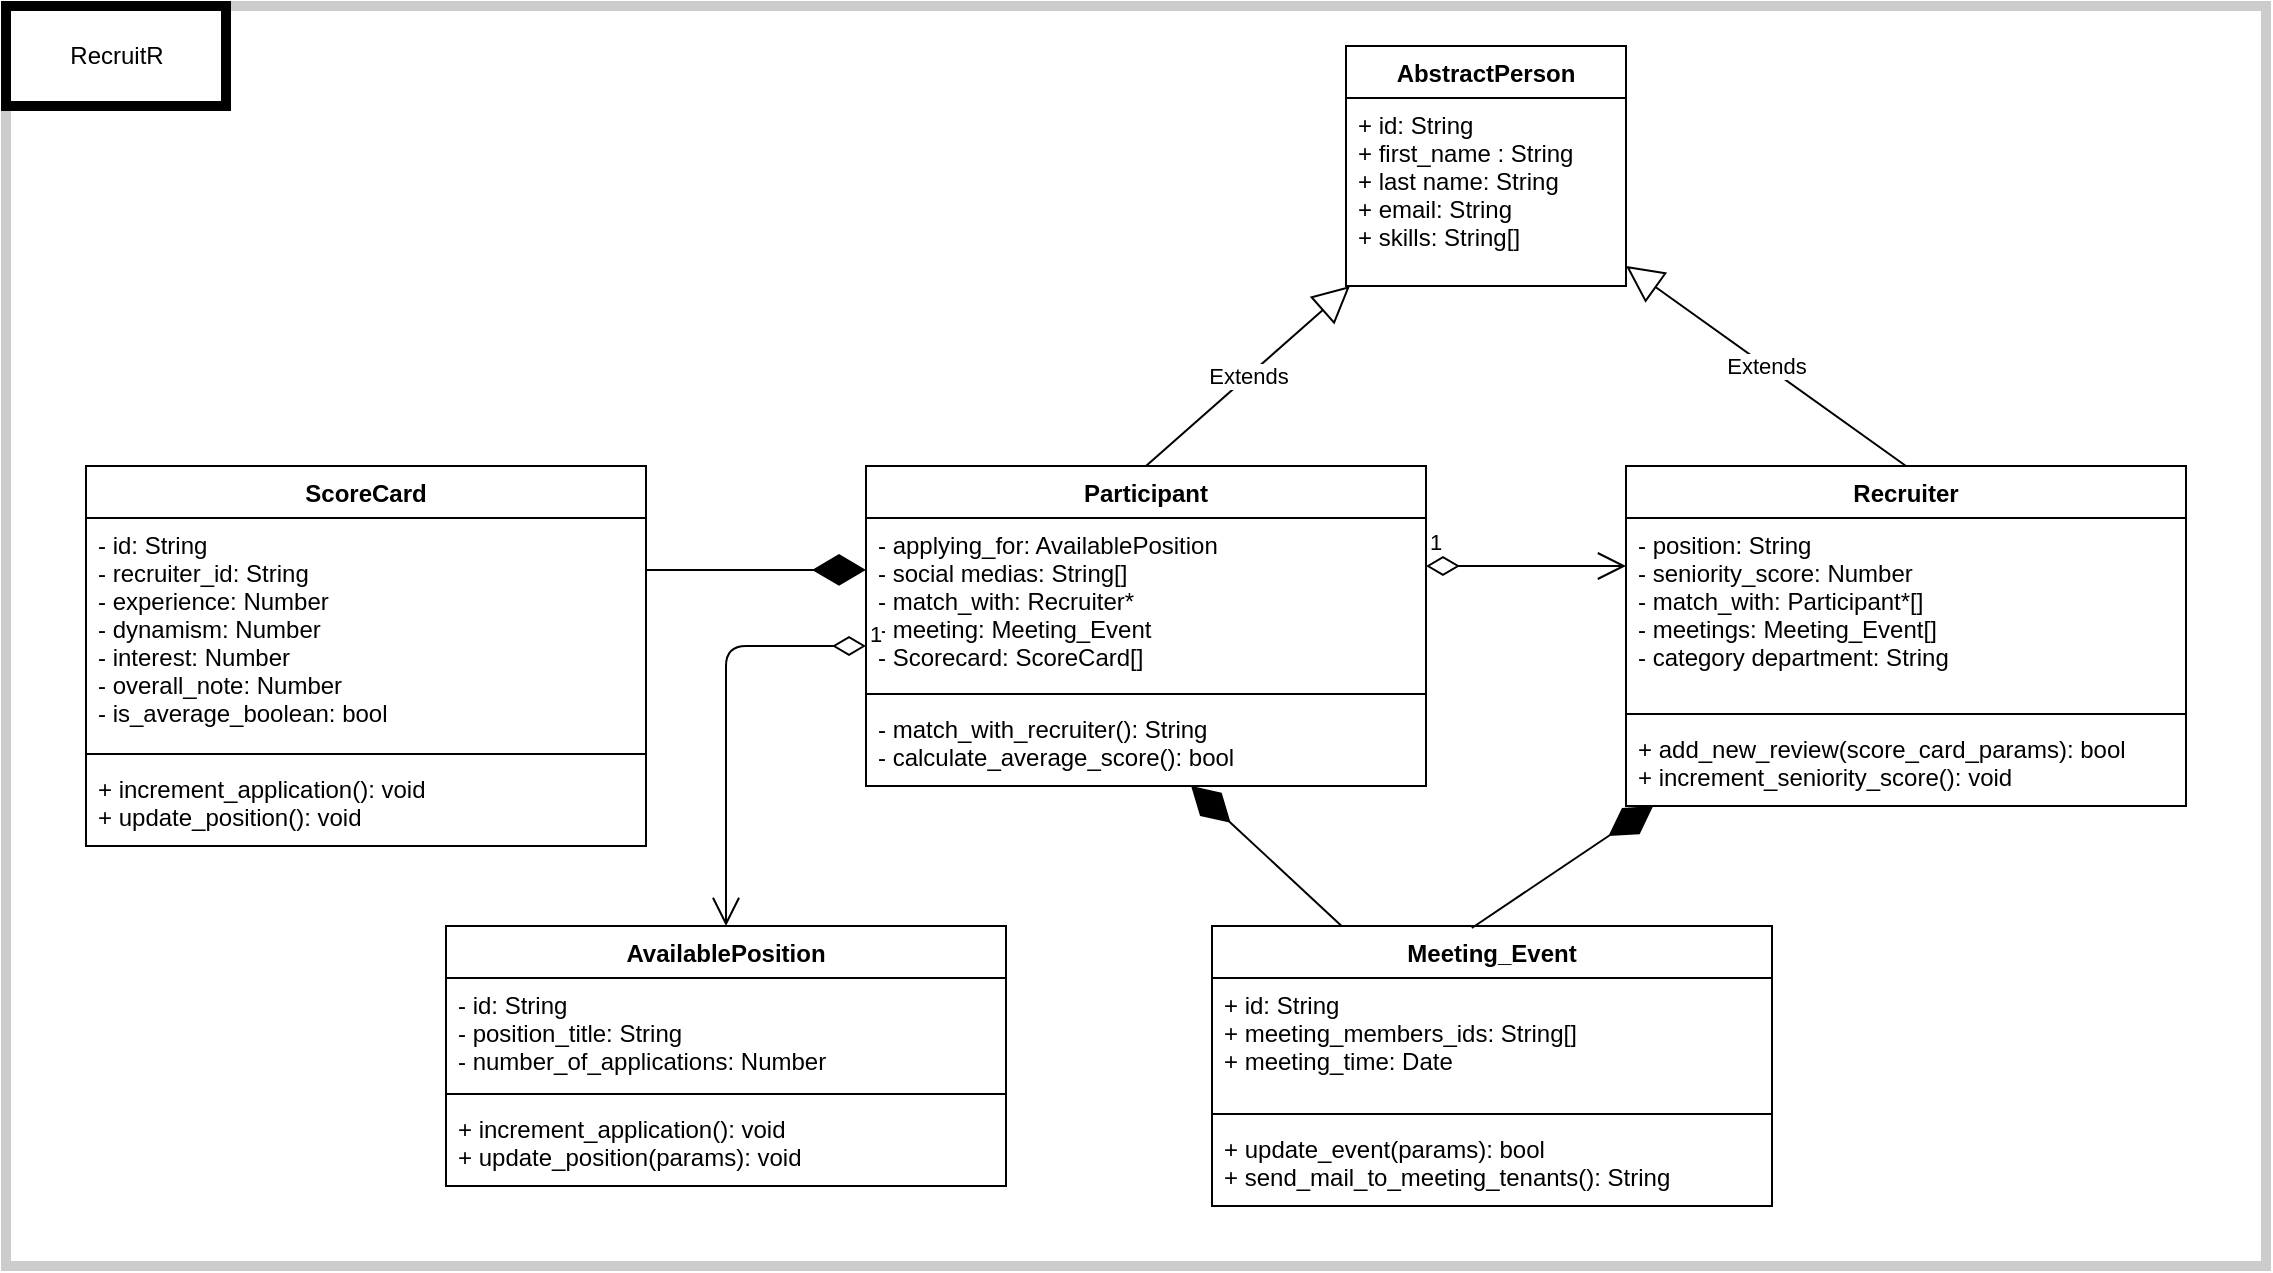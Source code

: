 <mxfile version="12.3.8" type="github" pages="1"><diagram id="rkYGP6tNCImA3I6Y2POE" name="Page-1"><mxGraphModel dx="2013" dy="1851" grid="1" gridSize="10" guides="1" tooltips="1" connect="1" arrows="1" fold="1" page="1" pageScale="1" pageWidth="827" pageHeight="1169" math="0" shadow="0"><root><mxCell id="0"/><mxCell id="1" parent="0"/><mxCell id="C8y167_A5g7F6TSPaUDi-5" value="" style="html=1;opacity=20;strokeWidth=5;" vertex="1" parent="1"><mxGeometry x="-330" y="-30" width="1130" height="630" as="geometry"/></mxCell><mxCell id="C8y167_A5g7F6TSPaUDi-1" value="Participant" style="swimlane;fontStyle=1;align=center;verticalAlign=top;childLayout=stackLayout;horizontal=1;startSize=26;horizontalStack=0;resizeParent=1;resizeParentMax=0;resizeLast=0;collapsible=1;marginBottom=0;" vertex="1" parent="1"><mxGeometry x="100" y="200" width="280" height="160" as="geometry"/></mxCell><mxCell id="C8y167_A5g7F6TSPaUDi-2" value="- applying_for: AvailablePosition&#10;- social medias: String[]&#10;- match_with: Recruiter*&#10;- meeting: Meeting_Event&#10;- Scorecard: ScoreCard[]&#10;" style="text;strokeColor=none;fillColor=none;align=left;verticalAlign=top;spacingLeft=4;spacingRight=4;overflow=hidden;rotatable=0;points=[[0,0.5],[1,0.5]];portConstraint=eastwest;fontColor=#000000;" vertex="1" parent="C8y167_A5g7F6TSPaUDi-1"><mxGeometry y="26" width="280" height="84" as="geometry"/></mxCell><mxCell id="C8y167_A5g7F6TSPaUDi-3" value="" style="line;strokeWidth=1;fillColor=none;align=left;verticalAlign=middle;spacingTop=-1;spacingLeft=3;spacingRight=3;rotatable=0;labelPosition=right;points=[];portConstraint=eastwest;" vertex="1" parent="C8y167_A5g7F6TSPaUDi-1"><mxGeometry y="110" width="280" height="8" as="geometry"/></mxCell><mxCell id="C8y167_A5g7F6TSPaUDi-4" value="- match_with_recruiter(): String&#10;- calculate_average_score(): bool" style="text;strokeColor=none;fillColor=none;align=left;verticalAlign=top;spacingLeft=4;spacingRight=4;overflow=hidden;rotatable=0;points=[[0,0.5],[1,0.5]];portConstraint=eastwest;" vertex="1" parent="C8y167_A5g7F6TSPaUDi-1"><mxGeometry y="118" width="280" height="42" as="geometry"/></mxCell><mxCell id="C8y167_A5g7F6TSPaUDi-6" value="RecruitR" style="html=1;strokeWidth=5;" vertex="1" parent="1"><mxGeometry x="-330" y="-30" width="110" height="50" as="geometry"/></mxCell><mxCell id="C8y167_A5g7F6TSPaUDi-12" value="Recruiter" style="swimlane;fontStyle=1;align=center;verticalAlign=top;childLayout=stackLayout;horizontal=1;startSize=26;horizontalStack=0;resizeParent=1;resizeParentMax=0;resizeLast=0;collapsible=1;marginBottom=0;" vertex="1" parent="1"><mxGeometry x="480" y="200" width="280" height="170" as="geometry"/></mxCell><mxCell id="C8y167_A5g7F6TSPaUDi-13" value="- position: String&#10;- seniority_score: Number&#10;- match_with: Participant*[]&#10;- meetings: Meeting_Event[]&#10;- category department: String" style="text;strokeColor=none;fillColor=none;align=left;verticalAlign=top;spacingLeft=4;spacingRight=4;overflow=hidden;rotatable=0;points=[[0,0.5],[1,0.5]];portConstraint=eastwest;fontColor=#000000;" vertex="1" parent="C8y167_A5g7F6TSPaUDi-12"><mxGeometry y="26" width="280" height="94" as="geometry"/></mxCell><mxCell id="C8y167_A5g7F6TSPaUDi-14" value="" style="line;strokeWidth=1;fillColor=none;align=left;verticalAlign=middle;spacingTop=-1;spacingLeft=3;spacingRight=3;rotatable=0;labelPosition=right;points=[];portConstraint=eastwest;" vertex="1" parent="C8y167_A5g7F6TSPaUDi-12"><mxGeometry y="120" width="280" height="8" as="geometry"/></mxCell><mxCell id="C8y167_A5g7F6TSPaUDi-15" value="+ add_new_review(score_card_params): bool&#10;+ increment_seniority_score(): void" style="text;strokeColor=none;fillColor=none;align=left;verticalAlign=top;spacingLeft=4;spacingRight=4;overflow=hidden;rotatable=0;points=[[0,0.5],[1,0.5]];portConstraint=eastwest;" vertex="1" parent="C8y167_A5g7F6TSPaUDi-12"><mxGeometry y="128" width="280" height="42" as="geometry"/></mxCell><mxCell id="C8y167_A5g7F6TSPaUDi-16" value="Meeting_Event" style="swimlane;fontStyle=1;align=center;verticalAlign=top;childLayout=stackLayout;horizontal=1;startSize=26;horizontalStack=0;resizeParent=1;resizeParentMax=0;resizeLast=0;collapsible=1;marginBottom=0;" vertex="1" parent="1"><mxGeometry x="273" y="430" width="280" height="140" as="geometry"/></mxCell><mxCell id="C8y167_A5g7F6TSPaUDi-17" value="+ id: String&#10;+ meeting_members_ids: String[]&#10;+ meeting_time: Date&#10;" style="text;strokeColor=none;fillColor=none;align=left;verticalAlign=top;spacingLeft=4;spacingRight=4;overflow=hidden;rotatable=0;points=[[0,0.5],[1,0.5]];portConstraint=eastwest;fontColor=#000000;" vertex="1" parent="C8y167_A5g7F6TSPaUDi-16"><mxGeometry y="26" width="280" height="64" as="geometry"/></mxCell><mxCell id="C8y167_A5g7F6TSPaUDi-18" value="" style="line;strokeWidth=1;fillColor=none;align=left;verticalAlign=middle;spacingTop=-1;spacingLeft=3;spacingRight=3;rotatable=0;labelPosition=right;points=[];portConstraint=eastwest;" vertex="1" parent="C8y167_A5g7F6TSPaUDi-16"><mxGeometry y="90" width="280" height="8" as="geometry"/></mxCell><mxCell id="C8y167_A5g7F6TSPaUDi-19" value="+ update_event(params): bool&#10;+ send_mail_to_meeting_tenants(): String" style="text;strokeColor=none;fillColor=none;align=left;verticalAlign=top;spacingLeft=4;spacingRight=4;overflow=hidden;rotatable=0;points=[[0,0.5],[1,0.5]];portConstraint=eastwest;" vertex="1" parent="C8y167_A5g7F6TSPaUDi-16"><mxGeometry y="98" width="280" height="42" as="geometry"/></mxCell><mxCell id="C8y167_A5g7F6TSPaUDi-20" value="AvailablePosition" style="swimlane;fontStyle=1;align=center;verticalAlign=top;childLayout=stackLayout;horizontal=1;startSize=26;horizontalStack=0;resizeParent=1;resizeParentMax=0;resizeLast=0;collapsible=1;marginBottom=0;" vertex="1" parent="1"><mxGeometry x="-110" y="430" width="280" height="130" as="geometry"/></mxCell><mxCell id="C8y167_A5g7F6TSPaUDi-21" value="- id: String&#10;- position_title: String&#10;- number_of_applications: Number" style="text;strokeColor=none;fillColor=none;align=left;verticalAlign=top;spacingLeft=4;spacingRight=4;overflow=hidden;rotatable=0;points=[[0,0.5],[1,0.5]];portConstraint=eastwest;fontColor=#000000;" vertex="1" parent="C8y167_A5g7F6TSPaUDi-20"><mxGeometry y="26" width="280" height="54" as="geometry"/></mxCell><mxCell id="C8y167_A5g7F6TSPaUDi-22" value="" style="line;strokeWidth=1;fillColor=none;align=left;verticalAlign=middle;spacingTop=-1;spacingLeft=3;spacingRight=3;rotatable=0;labelPosition=right;points=[];portConstraint=eastwest;" vertex="1" parent="C8y167_A5g7F6TSPaUDi-20"><mxGeometry y="80" width="280" height="8" as="geometry"/></mxCell><mxCell id="C8y167_A5g7F6TSPaUDi-23" value="+ increment_application(): void&#10;+ update_position(params): void" style="text;strokeColor=none;fillColor=none;align=left;verticalAlign=top;spacingLeft=4;spacingRight=4;overflow=hidden;rotatable=0;points=[[0,0.5],[1,0.5]];portConstraint=eastwest;" vertex="1" parent="C8y167_A5g7F6TSPaUDi-20"><mxGeometry y="88" width="280" height="42" as="geometry"/></mxCell><mxCell id="C8y167_A5g7F6TSPaUDi-24" value="ScoreCard" style="swimlane;fontStyle=1;align=center;verticalAlign=top;childLayout=stackLayout;horizontal=1;startSize=26;horizontalStack=0;resizeParent=1;resizeParentMax=0;resizeLast=0;collapsible=1;marginBottom=0;" vertex="1" parent="1"><mxGeometry x="-290" y="200" width="280" height="190" as="geometry"/></mxCell><mxCell id="C8y167_A5g7F6TSPaUDi-25" value="- id: String&#10;- recruiter_id: String&#10;- experience: Number&#10;- dynamism: Number&#10;- interest: Number&#10;- overall_note: Number&#10;- is_average_boolean: bool&#10;" style="text;strokeColor=none;fillColor=none;align=left;verticalAlign=top;spacingLeft=4;spacingRight=4;overflow=hidden;rotatable=0;points=[[0,0.5],[1,0.5]];portConstraint=eastwest;fontColor=#000000;" vertex="1" parent="C8y167_A5g7F6TSPaUDi-24"><mxGeometry y="26" width="280" height="114" as="geometry"/></mxCell><mxCell id="C8y167_A5g7F6TSPaUDi-26" value="" style="line;strokeWidth=1;fillColor=none;align=left;verticalAlign=middle;spacingTop=-1;spacingLeft=3;spacingRight=3;rotatable=0;labelPosition=right;points=[];portConstraint=eastwest;" vertex="1" parent="C8y167_A5g7F6TSPaUDi-24"><mxGeometry y="140" width="280" height="8" as="geometry"/></mxCell><mxCell id="C8y167_A5g7F6TSPaUDi-27" value="+ increment_application(): void&#10;+ update_position(): void" style="text;strokeColor=none;fillColor=none;align=left;verticalAlign=top;spacingLeft=4;spacingRight=4;overflow=hidden;rotatable=0;points=[[0,0.5],[1,0.5]];portConstraint=eastwest;" vertex="1" parent="C8y167_A5g7F6TSPaUDi-24"><mxGeometry y="148" width="280" height="42" as="geometry"/></mxCell><mxCell id="C8y167_A5g7F6TSPaUDi-28" value="AbstractPerson" style="swimlane;fontStyle=1;align=center;verticalAlign=top;childLayout=stackLayout;horizontal=1;startSize=26;horizontalStack=0;resizeParent=1;resizeParentMax=0;resizeLast=0;collapsible=1;marginBottom=0;" vertex="1" parent="1"><mxGeometry x="340" y="-10" width="140" height="120" as="geometry"/></mxCell><mxCell id="C8y167_A5g7F6TSPaUDi-29" value="+ id: String&#10;+ first_name : String&#10;+ last name: String&#10;+ email: String&#10;+ skills: String[]&#10;" style="text;strokeColor=none;fillColor=none;align=left;verticalAlign=top;spacingLeft=4;spacingRight=4;overflow=hidden;rotatable=0;points=[[0,0.5],[1,0.5]];portConstraint=eastwest;fontColor=#000000;" vertex="1" parent="C8y167_A5g7F6TSPaUDi-28"><mxGeometry y="26" width="140" height="94" as="geometry"/></mxCell><mxCell id="C8y167_A5g7F6TSPaUDi-40" value="Extends" style="endArrow=block;endSize=16;endFill=0;html=1;fontColor=#000000;exitX=0.5;exitY=0;exitDx=0;exitDy=0;" edge="1" parent="1" source="C8y167_A5g7F6TSPaUDi-1" target="C8y167_A5g7F6TSPaUDi-28"><mxGeometry width="160" relative="1" as="geometry"><mxPoint x="273" y="180" as="sourcePoint"/><mxPoint x="433" y="180" as="targetPoint"/></mxGeometry></mxCell><mxCell id="C8y167_A5g7F6TSPaUDi-41" value="Extends" style="endArrow=block;endSize=16;endFill=0;html=1;fontColor=#000000;exitX=0.5;exitY=0;exitDx=0;exitDy=0;" edge="1" parent="1" source="C8y167_A5g7F6TSPaUDi-12" target="C8y167_A5g7F6TSPaUDi-28"><mxGeometry width="160" relative="1" as="geometry"><mxPoint x="360" y="230" as="sourcePoint"/><mxPoint x="459.425" y="180" as="targetPoint"/></mxGeometry></mxCell><mxCell id="C8y167_A5g7F6TSPaUDi-42" value="" style="endArrow=diamondThin;endFill=1;endSize=24;html=1;fontColor=#000000;exitX=1;exitY=0.228;exitDx=0;exitDy=0;exitPerimeter=0;entryX=0;entryY=0.309;entryDx=0;entryDy=0;entryPerimeter=0;" edge="1" parent="1" source="C8y167_A5g7F6TSPaUDi-25" target="C8y167_A5g7F6TSPaUDi-2"><mxGeometry width="160" relative="1" as="geometry"><mxPoint x="310" y="460" as="sourcePoint"/><mxPoint x="470" y="460" as="targetPoint"/><Array as="points"/></mxGeometry></mxCell><mxCell id="C8y167_A5g7F6TSPaUDi-43" value="" style="endArrow=diamondThin;endFill=1;endSize=24;html=1;fontColor=#000000;" edge="1" parent="1" source="C8y167_A5g7F6TSPaUDi-16" target="C8y167_A5g7F6TSPaUDi-4"><mxGeometry width="160" relative="1" as="geometry"><mxPoint x="369" y="584" as="sourcePoint"/><mxPoint x="390.579" y="379" as="targetPoint"/><Array as="points"/></mxGeometry></mxCell><mxCell id="C8y167_A5g7F6TSPaUDi-45" value="" style="endArrow=diamondThin;endFill=1;endSize=24;html=1;fontColor=#000000;exitX=0.464;exitY=0.007;exitDx=0;exitDy=0;exitPerimeter=0;" edge="1" parent="1" source="C8y167_A5g7F6TSPaUDi-16" target="C8y167_A5g7F6TSPaUDi-12"><mxGeometry width="160" relative="1" as="geometry"><mxPoint x="450" y="500" as="sourcePoint"/><mxPoint x="258.344" y="370" as="targetPoint"/><Array as="points"/></mxGeometry></mxCell><mxCell id="C8y167_A5g7F6TSPaUDi-47" value="1" style="endArrow=open;html=1;endSize=12;startArrow=diamondThin;startSize=14;startFill=0;edgeStyle=orthogonalEdgeStyle;align=left;verticalAlign=bottom;fontColor=#000000;" edge="1" parent="1" source="C8y167_A5g7F6TSPaUDi-1" target="C8y167_A5g7F6TSPaUDi-20"><mxGeometry x="-1" y="3" relative="1" as="geometry"><mxPoint x="300" y="830" as="sourcePoint"/><mxPoint x="460" y="830" as="targetPoint"/><Array as="points"><mxPoint x="30" y="290"/><mxPoint x="30" y="290"/></Array></mxGeometry></mxCell><mxCell id="C8y167_A5g7F6TSPaUDi-50" value="1" style="endArrow=open;html=1;endSize=12;startArrow=diamondThin;startSize=14;startFill=0;edgeStyle=orthogonalEdgeStyle;align=left;verticalAlign=bottom;fontColor=#000000;" edge="1" parent="1" source="C8y167_A5g7F6TSPaUDi-1" target="C8y167_A5g7F6TSPaUDi-12"><mxGeometry x="-1" y="3" relative="1" as="geometry"><mxPoint x="110" y="300" as="sourcePoint"/><mxPoint x="40" y="440" as="targetPoint"/><Array as="points"><mxPoint x="420" y="250"/><mxPoint x="420" y="250"/></Array></mxGeometry></mxCell></root></mxGraphModel></diagram></mxfile>